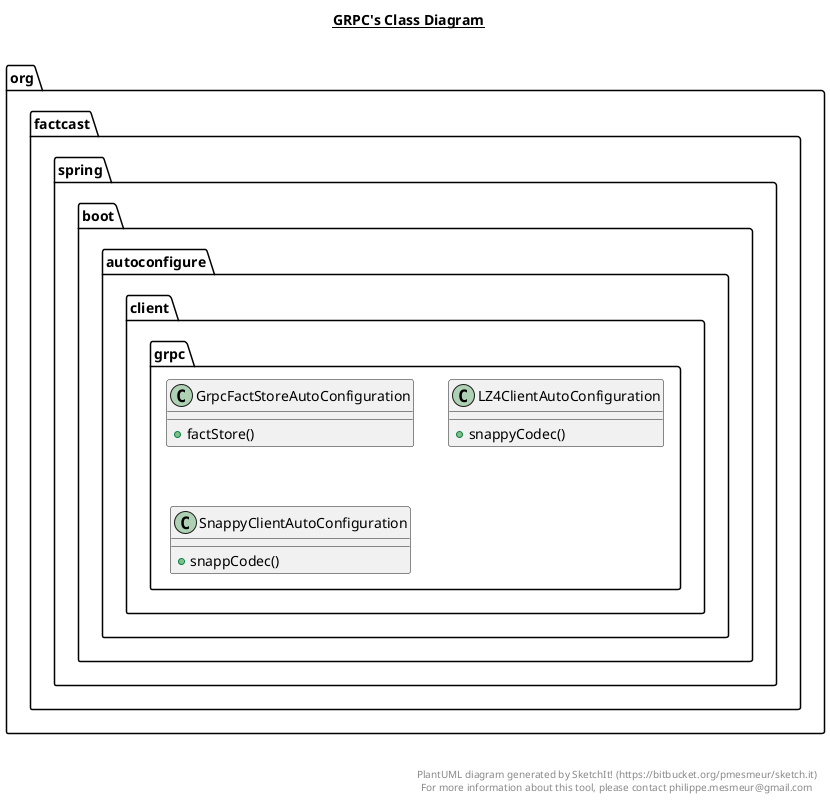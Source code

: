@startuml

title __GRPC's Class Diagram__\n

  namespace org.factcast.spring.boot.autoconfigure.client.grpc {
    class org.factcast.spring.boot.autoconfigure.client.grpc.GrpcFactStoreAutoConfiguration {
        + factStore()
    }
  }
  

  namespace org.factcast.spring.boot.autoconfigure.client.grpc {
    class org.factcast.spring.boot.autoconfigure.client.grpc.LZ4ClientAutoConfiguration {
        + snappyCodec()
    }
  }
  

  namespace org.factcast.spring.boot.autoconfigure.client.grpc {
    class org.factcast.spring.boot.autoconfigure.client.grpc.SnappyClientAutoConfiguration {
        + snappCodec()
    }
  }
  



right footer


PlantUML diagram generated by SketchIt! (https://bitbucket.org/pmesmeur/sketch.it)
For more information about this tool, please contact philippe.mesmeur@gmail.com
endfooter

@enduml
